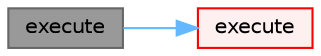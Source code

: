 digraph "execute"
{
 // LATEX_PDF_SIZE
  bgcolor="transparent";
  edge [fontname=Helvetica,fontsize=10,labelfontname=Helvetica,labelfontsize=10];
  node [fontname=Helvetica,fontsize=10,shape=box,height=0.2,width=0.4];
  rankdir="LR";
  Node1 [id="Node000001",label="execute",height=0.2,width=0.4,color="gray40", fillcolor="grey60", style="filled", fontcolor="black",tooltip=" "];
  Node1 -> Node2 [id="edge1_Node000001_Node000002",color="steelblue1",style="solid",tooltip=" "];
  Node2 [id="Node000002",label="execute",height=0.2,width=0.4,color="red", fillcolor="#FFF0F0", style="filled",URL="$classFoam_1_1functionEntries_1_1includeEntry.html#af4d4e527efcece15dce7b0e62b29f7a2",tooltip=" "];
}

